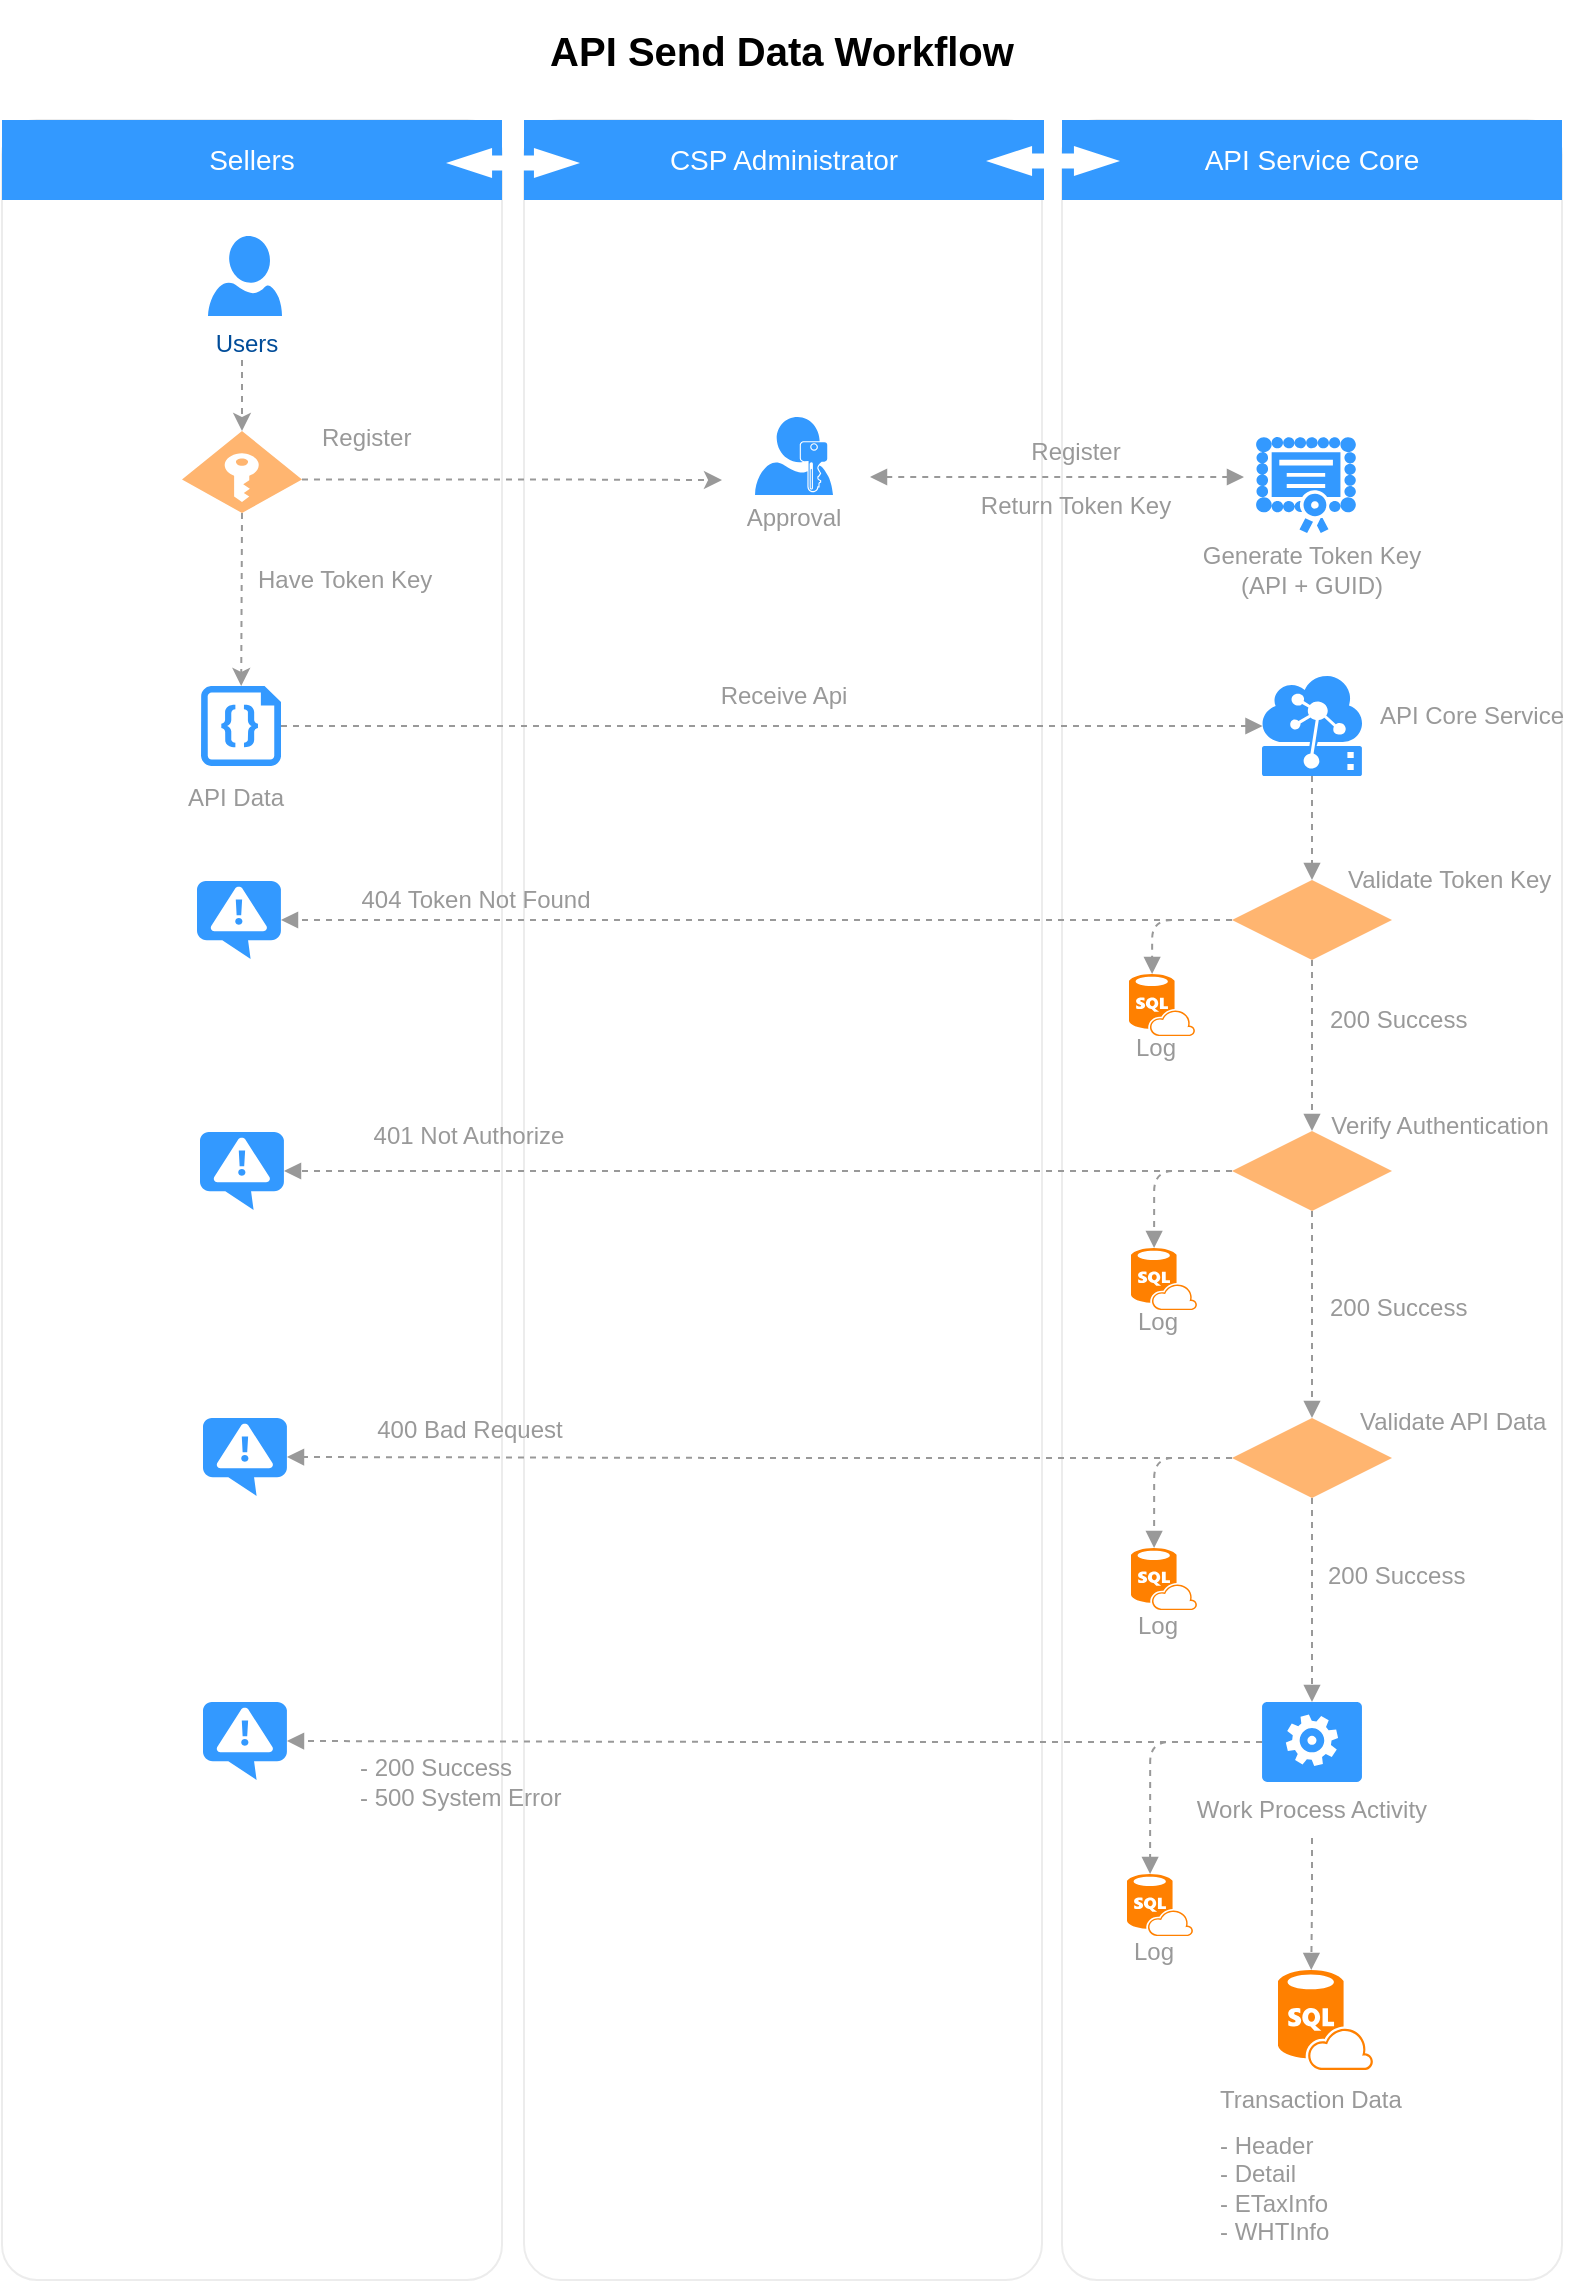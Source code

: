 <mxfile version="10.8.0" type="github"><diagram id="6a731a19-8d31-9384-78a2-239565b7b9f0" name="Page-1"><mxGraphModel dx="1220" dy="679" grid="1" gridSize="10" guides="1" tooltips="1" connect="1" arrows="1" fold="1" page="1" pageScale="1" pageWidth="827" pageHeight="1169" background="none" math="0" shadow="0"><root><mxCell id="0"/><mxCell id="1" parent="0"/><mxCell id="pVFT1OBpVd0IRvM2oaVA-2114" value="" style="rounded=1;whiteSpace=wrap;html=1;strokeColor=#E6E6E6;strokeWidth=1;fillColor=#FFFFFF;fontFamily=Helvetica;fontSize=14;fontColor=#FFB366;opacity=75;verticalAlign=top;fontStyle=1;arcSize=7;" vertex="1" parent="1"><mxGeometry x="560" y="80" width="250" height="1080" as="geometry"/></mxCell><mxCell id="pVFT1OBpVd0IRvM2oaVA-2113" value="" style="rounded=1;whiteSpace=wrap;html=1;strokeColor=#E6E6E6;strokeWidth=1;fillColor=#FFFFFF;fontFamily=Helvetica;fontSize=14;fontColor=#FFB366;opacity=75;verticalAlign=top;fontStyle=1;arcSize=7;" vertex="1" parent="1"><mxGeometry x="291" y="80" width="259" height="1080" as="geometry"/></mxCell><mxCell id="pVFT1OBpVd0IRvM2oaVA-2112" value="" style="rounded=1;whiteSpace=wrap;html=1;strokeColor=#E6E6E6;strokeWidth=1;fillColor=#FFFFFF;fontFamily=Helvetica;fontSize=14;fontColor=#FFB366;opacity=75;verticalAlign=top;fontStyle=1;arcSize=7;" vertex="1" parent="1"><mxGeometry x="30" y="80" width="250" height="1080" as="geometry"/></mxCell><mxCell id="2025" value="Sellers" style="whiteSpace=wrap;html=1;dashed=1;strokeColor=none;strokeWidth=2;fillColor=#3399FF;fontFamily=Helvetica;fontSize=14;fontColor=#FFFFFF;fontStyle=0" parent="1" vertex="1"><mxGeometry x="30" y="80" width="250" height="40" as="geometry"/></mxCell><mxCell id="2026" value="CSP Administrator" style="whiteSpace=wrap;html=1;dashed=1;strokeColor=none;strokeWidth=2;fillColor=#3399FF;fontFamily=Helvetica;fontSize=14;fontColor=#FFFFFF;fontStyle=0" parent="1" vertex="1"><mxGeometry x="291" y="80" width="260" height="40" as="geometry"/></mxCell><mxCell id="2027" value="API Service Core" style="whiteSpace=wrap;html=1;dashed=1;strokeColor=none;strokeWidth=2;fillColor=#3399FF;fontFamily=Helvetica;fontSize=14;fontColor=#FFFFFF;fontStyle=0" parent="1" vertex="1"><mxGeometry x="560" y="80" width="250" height="40" as="geometry"/></mxCell><mxCell id="2032" value="" style="shape=mxgraph.arrows.two_way_arrow_horizontal;html=1;verticalLabelPosition=bottom;verticalAlign=top;strokeWidth=2;strokeColor=none;dashed=1;fillColor=#FFFFFF;fontFamily=Verdana;fontSize=12;fontColor=#00BEF2" parent="1" vertex="1"><mxGeometry x="522" y="93" width="67" height="15" as="geometry"/></mxCell><mxCell id="2041" value="Users" style="verticalLabelPosition=bottom;html=1;verticalAlign=top;strokeColor=none;fillColor=#3399FF;shape=mxgraph.azure.user;dashed=1;fontSize=12;fontColor=#004C99" parent="1" vertex="1"><mxGeometry x="133" y="138" width="37" height="40" as="geometry"/></mxCell><mxCell id="pVFT1OBpVd0IRvM2oaVA-2085" value="API Send Data Workflow" style="text;html=1;strokeColor=none;fillColor=none;align=center;verticalAlign=middle;whiteSpace=wrap;rounded=0;fontStyle=1;fontSize=20;" vertex="1" parent="1"><mxGeometry x="290" y="20" width="260" height="50" as="geometry"/></mxCell><mxCell id="pVFT1OBpVd0IRvM2oaVA-2087" value="" style="shape=mxgraph.arrows.two_way_arrow_horizontal;html=1;verticalLabelPosition=bottom;verticalAlign=top;strokeWidth=2;strokeColor=none;dashed=1;fillColor=#FFFFFF;fontFamily=Verdana;fontSize=12;fontColor=#00BEF2" vertex="1" parent="1"><mxGeometry x="252" y="94" width="67" height="15" as="geometry"/></mxCell><mxCell id="pVFT1OBpVd0IRvM2oaVA-2097" style="edgeStyle=orthogonalEdgeStyle;rounded=0;orthogonalLoop=1;jettySize=auto;html=1;exitX=1;exitY=0.59;exitDx=0;exitDy=0;exitPerimeter=0;fontSize=14;strokeColor=#999999;dashed=1;" edge="1" parent="1" source="pVFT1OBpVd0IRvM2oaVA-2092"><mxGeometry relative="1" as="geometry"><mxPoint x="390" y="260" as="targetPoint"/></mxGeometry></mxCell><mxCell id="pVFT1OBpVd0IRvM2oaVA-2092" value="" style="shadow=0;dashed=0;html=1;strokeColor=none;fillColor=#FFB570;labelPosition=center;verticalLabelPosition=bottom;verticalAlign=top;align=center;shape=mxgraph.azure.access_control;pointerEvents=1;fontSize=14;" vertex="1" parent="1"><mxGeometry x="120" y="235.5" width="60" height="41" as="geometry"/></mxCell><mxCell id="pVFT1OBpVd0IRvM2oaVA-2096" value="" style="group" vertex="1" connectable="0" parent="1"><mxGeometry x="366" y="228.5" width="120" height="60.5" as="geometry"/></mxCell><mxCell id="pVFT1OBpVd0IRvM2oaVA-2094" value="" style="pointerEvents=1;shadow=0;dashed=0;html=1;strokeColor=none;labelPosition=center;verticalLabelPosition=bottom;verticalAlign=top;align=center;shape=mxgraph.mscae.enterprise.user_permissions;fillColor=#3399FF;fontSize=14;" vertex="1" parent="pVFT1OBpVd0IRvM2oaVA-2096"><mxGeometry x="40.5" width="39" height="39" as="geometry"/></mxCell><mxCell id="pVFT1OBpVd0IRvM2oaVA-2095" value="&lt;font color=&quot;#999999&quot; style=&quot;font-size: 12px&quot;&gt;Approval&lt;/font&gt;" style="text;html=1;strokeColor=none;fillColor=none;align=center;verticalAlign=middle;whiteSpace=wrap;rounded=0;fontSize=12;" vertex="1" parent="pVFT1OBpVd0IRvM2oaVA-2096"><mxGeometry y="40.5" width="120" height="20" as="geometry"/></mxCell><mxCell id="pVFT1OBpVd0IRvM2oaVA-2098" style="edgeStyle=orthogonalEdgeStyle;rounded=0;orthogonalLoop=1;jettySize=auto;html=1;entryX=0;entryY=0.45;entryDx=0;entryDy=0;entryPerimeter=0;strokeColor=#999999;fontSize=14;endArrow=block;endFill=1;startArrow=block;startFill=1;dashed=1;" edge="1" parent="1"><mxGeometry relative="1" as="geometry"><mxPoint x="464" y="258.5" as="sourcePoint"/><mxPoint x="651" y="258.5" as="targetPoint"/></mxGeometry></mxCell><mxCell id="pVFT1OBpVd0IRvM2oaVA-2102" value="Return Token Key" style="text;html=1;strokeColor=none;fillColor=none;align=center;verticalAlign=middle;whiteSpace=wrap;rounded=0;fontSize=12;fontColor=#999999;" vertex="1" parent="1"><mxGeometry x="510" y="262.5" width="114" height="20" as="geometry"/></mxCell><mxCell id="pVFT1OBpVd0IRvM2oaVA-2105" value="Register" style="text;html=1;strokeColor=none;fillColor=none;align=center;verticalAlign=middle;whiteSpace=wrap;rounded=0;fontSize=12;fontColor=#999999;" vertex="1" parent="1"><mxGeometry x="510" y="235.5" width="114" height="20" as="geometry"/></mxCell><mxCell id="pVFT1OBpVd0IRvM2oaVA-2107" value="" style="group" vertex="1" connectable="0" parent="1"><mxGeometry x="628" y="238.5" width="114" height="81" as="geometry"/></mxCell><mxCell id="pVFT1OBpVd0IRvM2oaVA-2093" value="" style="pointerEvents=1;shadow=0;dashed=0;html=1;strokeColor=none;labelPosition=center;verticalLabelPosition=bottom;verticalAlign=top;align=center;shape=mxgraph.mscae.intune.inventory_license;fillColor=#3399FF;fontSize=14;" vertex="1" parent="pVFT1OBpVd0IRvM2oaVA-2107"><mxGeometry x="29" width="50" height="48" as="geometry"/></mxCell><mxCell id="pVFT1OBpVd0IRvM2oaVA-2106" value="Generate Token Key&lt;br&gt;(API + GUID)&lt;br&gt;" style="text;html=1;strokeColor=none;fillColor=none;align=center;verticalAlign=middle;whiteSpace=wrap;rounded=0;fontSize=12;fontColor=#999999;" vertex="1" parent="pVFT1OBpVd0IRvM2oaVA-2107"><mxGeometry y="51" width="114" height="30" as="geometry"/></mxCell><mxCell id="pVFT1OBpVd0IRvM2oaVA-2108" value="Register" style="text;html=1;strokeColor=none;fillColor=none;align=left;verticalAlign=middle;whiteSpace=wrap;rounded=0;fontSize=12;fontColor=#999999;" vertex="1" parent="1"><mxGeometry x="187.5" y="228.5" width="114" height="20" as="geometry"/></mxCell><mxCell id="pVFT1OBpVd0IRvM2oaVA-2111" value="" style="endArrow=classic;html=1;strokeColor=#999999;fontSize=12;fontColor=#999999;entryX=0.5;entryY=0;entryDx=0;entryDy=0;entryPerimeter=0;dashed=1;" edge="1" parent="1" target="pVFT1OBpVd0IRvM2oaVA-2092"><mxGeometry width="50" height="50" relative="1" as="geometry"><mxPoint x="150" y="200" as="sourcePoint"/><mxPoint x="120" y="438" as="targetPoint"/></mxGeometry></mxCell><mxCell id="pVFT1OBpVd0IRvM2oaVA-2116" value="" style="endArrow=classic;html=1;strokeColor=#999999;fontSize=12;fontColor=#999999;exitX=0.5;exitY=1;exitDx=0;exitDy=0;exitPerimeter=0;dashed=1;" edge="1" parent="1" source="pVFT1OBpVd0IRvM2oaVA-2092" target="pVFT1OBpVd0IRvM2oaVA-2115"><mxGeometry width="50" height="50" relative="1" as="geometry"><mxPoint x="150" y="570" as="sourcePoint"/><mxPoint x="200" y="520" as="targetPoint"/></mxGeometry></mxCell><mxCell id="pVFT1OBpVd0IRvM2oaVA-2117" value="" style="group" vertex="1" connectable="0" parent="1"><mxGeometry x="116.5" y="343" width="67" height="86" as="geometry"/></mxCell><mxCell id="pVFT1OBpVd0IRvM2oaVA-2109" value="API Data" style="text;html=1;strokeColor=none;fillColor=none;align=left;verticalAlign=middle;whiteSpace=wrap;rounded=0;fontSize=12;fontColor=#999999;rotation=0;" vertex="1" parent="pVFT1OBpVd0IRvM2oaVA-2117"><mxGeometry x="4" y="66" width="67" height="20" as="geometry"/></mxCell><mxCell id="pVFT1OBpVd0IRvM2oaVA-2115" value="" style="verticalLabelPosition=bottom;html=1;verticalAlign=top;align=center;strokeColor=none;fillColor=#3399FF;shape=mxgraph.azure.code_file;pointerEvents=1;fontSize=12;fontColor=#999999;" vertex="1" parent="pVFT1OBpVd0IRvM2oaVA-2117"><mxGeometry x="13" y="20" width="40" height="40" as="geometry"/></mxCell><mxCell id="pVFT1OBpVd0IRvM2oaVA-2123" style="edgeStyle=orthogonalEdgeStyle;rounded=0;orthogonalLoop=1;jettySize=auto;html=1;exitX=0.5;exitY=1;exitDx=0;exitDy=0;exitPerimeter=0;entryX=0.5;entryY=0;entryDx=0;entryDy=0;startArrow=none;startFill=0;endArrow=block;endFill=1;strokeColor=#999999;fontSize=12;fontColor=#999999;dashed=1;" edge="1" parent="1" source="pVFT1OBpVd0IRvM2oaVA-2118" target="pVFT1OBpVd0IRvM2oaVA-2180"><mxGeometry relative="1" as="geometry"/></mxCell><mxCell id="pVFT1OBpVd0IRvM2oaVA-2118" value="" style="shadow=0;dashed=0;html=1;strokeColor=none;labelPosition=center;verticalLabelPosition=bottom;verticalAlign=top;align=center;shape=mxgraph.mscae.cloud.iot_edge;fillColor=#3399FF;pointerEvents=1;fontSize=12;fontColor=#999999;" vertex="1" parent="1"><mxGeometry x="660" y="358" width="50" height="50" as="geometry"/></mxCell><mxCell id="pVFT1OBpVd0IRvM2oaVA-2120" style="edgeStyle=orthogonalEdgeStyle;rounded=1;orthogonalLoop=1;jettySize=auto;html=1;exitX=1;exitY=0.5;exitDx=0;exitDy=0;exitPerimeter=0;entryX=0.005;entryY=0.5;entryDx=0;entryDy=0;entryPerimeter=0;startArrow=none;startFill=0;endArrow=block;endFill=1;strokeColor=#999999;fontSize=12;fontColor=#999999;dashed=1;" edge="1" parent="1" source="pVFT1OBpVd0IRvM2oaVA-2115" target="pVFT1OBpVd0IRvM2oaVA-2118"><mxGeometry relative="1" as="geometry"/></mxCell><mxCell id="pVFT1OBpVd0IRvM2oaVA-2121" value="Receive Api" style="text;html=1;strokeColor=none;fillColor=none;align=center;verticalAlign=middle;whiteSpace=wrap;rounded=0;fontSize=12;fontColor=#999999;" vertex="1" parent="1"><mxGeometry x="363.5" y="358" width="114" height="20" as="geometry"/></mxCell><mxCell id="pVFT1OBpVd0IRvM2oaVA-2127" style="edgeStyle=orthogonalEdgeStyle;rounded=1;orthogonalLoop=1;jettySize=auto;html=1;exitX=0;exitY=0.5;exitDx=0;exitDy=0;entryX=1;entryY=0.5;entryDx=0;entryDy=0;entryPerimeter=0;startArrow=none;startFill=0;endArrow=block;endFill=1;strokeColor=#999999;fontSize=12;fontColor=#999999;dashed=1;" edge="1" parent="1" source="pVFT1OBpVd0IRvM2oaVA-2122" target="pVFT1OBpVd0IRvM2oaVA-2141"><mxGeometry relative="1" as="geometry"><mxPoint x="161" y="594" as="targetPoint"/></mxGeometry></mxCell><mxCell id="pVFT1OBpVd0IRvM2oaVA-2129" style="edgeStyle=orthogonalEdgeStyle;rounded=0;orthogonalLoop=1;jettySize=auto;html=1;exitX=0.5;exitY=1;exitDx=0;exitDy=0;entryX=0.5;entryY=0;entryDx=0;entryDy=0;startArrow=none;startFill=0;endArrow=block;endFill=1;strokeColor=#999999;fontSize=12;fontColor=#999999;dashed=1;" edge="1" parent="1" source="pVFT1OBpVd0IRvM2oaVA-2122" target="pVFT1OBpVd0IRvM2oaVA-2133"><mxGeometry relative="1" as="geometry"/></mxCell><mxCell id="pVFT1OBpVd0IRvM2oaVA-2171" style="edgeStyle=orthogonalEdgeStyle;rounded=1;orthogonalLoop=1;jettySize=auto;html=1;exitX=0;exitY=0.5;exitDx=0;exitDy=0;entryX=0.35;entryY=0;entryDx=0;entryDy=0;entryPerimeter=0;dashed=1;startArrow=none;startFill=0;endArrow=block;endFill=1;strokeColor=#999999;fontSize=12;fontColor=#999999;" edge="1" parent="1" source="pVFT1OBpVd0IRvM2oaVA-2122" target="pVFT1OBpVd0IRvM2oaVA-2157"><mxGeometry relative="1" as="geometry"/></mxCell><mxCell id="pVFT1OBpVd0IRvM2oaVA-2122" value="" style="rhombus;whiteSpace=wrap;html=1;strokeColor=none;strokeWidth=1;fillColor=#FFB570;fontSize=12;fontColor=#999999;align=left;" vertex="1" parent="1"><mxGeometry x="645" y="585.5" width="80" height="40" as="geometry"/></mxCell><mxCell id="pVFT1OBpVd0IRvM2oaVA-2124" value="401 Not Authorize" style="text;html=1;strokeColor=none;fillColor=none;align=center;verticalAlign=middle;whiteSpace=wrap;rounded=0;fontSize=12;fontColor=#999999;" vertex="1" parent="1"><mxGeometry x="206" y="578" width="115" height="20" as="geometry"/></mxCell><mxCell id="pVFT1OBpVd0IRvM2oaVA-2125" value="200 Success" style="text;html=1;strokeColor=none;fillColor=none;align=left;verticalAlign=middle;whiteSpace=wrap;rounded=0;fontSize=12;fontColor=#999999;" vertex="1" parent="1"><mxGeometry x="692" y="663.5" width="89" height="20" as="geometry"/></mxCell><mxCell id="pVFT1OBpVd0IRvM2oaVA-2130" value="Verify Authentication" style="text;html=1;strokeColor=none;fillColor=none;align=center;verticalAlign=middle;whiteSpace=wrap;rounded=0;fontSize=12;fontColor=#999999;" vertex="1" parent="1"><mxGeometry x="692" y="568" width="114" height="29" as="geometry"/></mxCell><mxCell id="pVFT1OBpVd0IRvM2oaVA-2131" value="Validate API Data" style="text;html=1;strokeColor=none;fillColor=none;align=left;verticalAlign=middle;whiteSpace=wrap;rounded=0;fontSize=12;fontColor=#999999;" vertex="1" parent="1"><mxGeometry x="707" y="716.5" width="103" height="29" as="geometry"/></mxCell><mxCell id="pVFT1OBpVd0IRvM2oaVA-2137" style="edgeStyle=orthogonalEdgeStyle;rounded=1;orthogonalLoop=1;jettySize=auto;html=1;exitX=0;exitY=0.5;exitDx=0;exitDy=0;entryX=1;entryY=0.5;entryDx=0;entryDy=0;entryPerimeter=0;startArrow=none;startFill=0;endArrow=block;endFill=1;strokeColor=#999999;fontSize=12;fontColor=#999999;dashed=1;" edge="1" parent="1" source="pVFT1OBpVd0IRvM2oaVA-2133" target="pVFT1OBpVd0IRvM2oaVA-2143"><mxGeometry relative="1" as="geometry"><mxPoint x="165" y="684" as="targetPoint"/></mxGeometry></mxCell><mxCell id="pVFT1OBpVd0IRvM2oaVA-2140" style="edgeStyle=orthogonalEdgeStyle;rounded=0;orthogonalLoop=1;jettySize=auto;html=1;exitX=0.5;exitY=1;exitDx=0;exitDy=0;entryX=0.5;entryY=0;entryDx=0;entryDy=0;entryPerimeter=0;startArrow=none;startFill=0;endArrow=block;endFill=1;strokeColor=#999999;fontSize=12;fontColor=#999999;dashed=1;" edge="1" parent="1" source="pVFT1OBpVd0IRvM2oaVA-2133" target="pVFT1OBpVd0IRvM2oaVA-2128"><mxGeometry relative="1" as="geometry"/></mxCell><mxCell id="pVFT1OBpVd0IRvM2oaVA-2170" style="edgeStyle=orthogonalEdgeStyle;rounded=1;orthogonalLoop=1;jettySize=auto;html=1;exitX=0;exitY=0.5;exitDx=0;exitDy=0;entryX=0.35;entryY=0;entryDx=0;entryDy=0;entryPerimeter=0;dashed=1;startArrow=none;startFill=0;endArrow=block;endFill=1;strokeColor=#999999;fontSize=12;fontColor=#999999;" edge="1" parent="1" source="pVFT1OBpVd0IRvM2oaVA-2133" target="pVFT1OBpVd0IRvM2oaVA-2165"><mxGeometry relative="1" as="geometry"/></mxCell><mxCell id="pVFT1OBpVd0IRvM2oaVA-2133" value="" style="rhombus;whiteSpace=wrap;html=1;strokeColor=none;strokeWidth=1;fillColor=#FFB570;fontSize=12;fontColor=#999999;align=left;" vertex="1" parent="1"><mxGeometry x="645" y="729" width="80" height="40" as="geometry"/></mxCell><mxCell id="pVFT1OBpVd0IRvM2oaVA-2138" value="400 Bad Request" style="text;html=1;strokeColor=none;fillColor=none;align=center;verticalAlign=middle;whiteSpace=wrap;rounded=0;fontSize=12;fontColor=#999999;" vertex="1" parent="1"><mxGeometry x="207" y="725" width="114" height="20" as="geometry"/></mxCell><mxCell id="pVFT1OBpVd0IRvM2oaVA-2139" value="200 Success" style="text;html=1;strokeColor=none;fillColor=none;align=left;verticalAlign=middle;whiteSpace=wrap;rounded=0;fontSize=12;fontColor=#999999;" vertex="1" parent="1"><mxGeometry x="691" y="798" width="89" height="20" as="geometry"/></mxCell><mxCell id="pVFT1OBpVd0IRvM2oaVA-2141" value="" style="verticalLabelPosition=bottom;html=1;verticalAlign=top;align=center;strokeColor=none;fillColor=#3399FF;shape=mxgraph.azure.notification_topic;fontSize=12;fontColor=#999999;" vertex="1" parent="1"><mxGeometry x="129" y="586" width="42" height="39" as="geometry"/></mxCell><mxCell id="pVFT1OBpVd0IRvM2oaVA-2143" value="" style="verticalLabelPosition=bottom;html=1;verticalAlign=top;align=center;strokeColor=none;fillColor=#3399FF;shape=mxgraph.azure.notification_topic;fontSize=12;fontColor=#999999;" vertex="1" parent="1"><mxGeometry x="130.5" y="729" width="42" height="39" as="geometry"/></mxCell><mxCell id="pVFT1OBpVd0IRvM2oaVA-2151" value="" style="group" vertex="1" connectable="0" parent="1"><mxGeometry x="570" y="869" width="230" height="70" as="geometry"/></mxCell><mxCell id="pVFT1OBpVd0IRvM2oaVA-2128" value="" style="verticalLabelPosition=bottom;html=1;verticalAlign=top;align=center;strokeColor=none;fillColor=#3399FF;shape=mxgraph.azure.worker_role;fontSize=12;fontColor=#999999;" vertex="1" parent="pVFT1OBpVd0IRvM2oaVA-2151"><mxGeometry x="90" y="2" width="50" height="40" as="geometry"/></mxCell><mxCell id="pVFT1OBpVd0IRvM2oaVA-2132" value="Work Process Activity" style="text;html=1;strokeColor=none;fillColor=none;align=center;verticalAlign=middle;whiteSpace=wrap;rounded=0;fontSize=12;fontColor=#999999;" vertex="1" parent="pVFT1OBpVd0IRvM2oaVA-2151"><mxGeometry y="41" width="230" height="29" as="geometry"/></mxCell><mxCell id="pVFT1OBpVd0IRvM2oaVA-2153" value="" style="group" vertex="1" connectable="0" parent="1"><mxGeometry x="637" y="1005" width="108" height="139" as="geometry"/></mxCell><mxCell id="pVFT1OBpVd0IRvM2oaVA-2150" value="" style="group" vertex="1" connectable="0" parent="pVFT1OBpVd0IRvM2oaVA-2153"><mxGeometry width="108" height="79" as="geometry"/></mxCell><mxCell id="pVFT1OBpVd0IRvM2oaVA-2148" value="Transaction Data" style="text;html=1;strokeColor=none;fillColor=none;align=left;verticalAlign=middle;whiteSpace=wrap;rounded=0;fontSize=12;fontColor=#999999;" vertex="1" parent="pVFT1OBpVd0IRvM2oaVA-2150"><mxGeometry y="50" width="108" height="29" as="geometry"/></mxCell><mxCell id="pVFT1OBpVd0IRvM2oaVA-2149" value="" style="verticalLabelPosition=bottom;html=1;verticalAlign=top;align=center;strokeColor=none;fillColor=#FF8000;shape=mxgraph.azure.sql_database_sql_azure;fontSize=12;fontColor=#999999;" vertex="1" parent="pVFT1OBpVd0IRvM2oaVA-2150"><mxGeometry x="31" width="47.5" height="50" as="geometry"/></mxCell><mxCell id="pVFT1OBpVd0IRvM2oaVA-2152" value="- Header&lt;br&gt;- Detail&lt;br&gt;- ETaxInfo&lt;br&gt;- WHTInfo&lt;br&gt;" style="text;html=1;strokeColor=none;fillColor=none;align=left;verticalAlign=middle;whiteSpace=wrap;rounded=0;fontSize=12;fontColor=#999999;" vertex="1" parent="pVFT1OBpVd0IRvM2oaVA-2153"><mxGeometry y="79" width="103" height="60" as="geometry"/></mxCell><mxCell id="pVFT1OBpVd0IRvM2oaVA-2161" value="" style="group" vertex="1" connectable="0" parent="1"><mxGeometry x="586" y="617" width="40" height="53.5" as="geometry"/></mxCell><mxCell id="pVFT1OBpVd0IRvM2oaVA-2156" value="Log" style="text;html=1;strokeColor=none;fillColor=none;align=center;verticalAlign=middle;whiteSpace=wrap;rounded=0;fontSize=12;fontColor=#999999;" vertex="1" parent="pVFT1OBpVd0IRvM2oaVA-2161"><mxGeometry x="1.5" y="49.5" width="40" height="29" as="geometry"/></mxCell><mxCell id="pVFT1OBpVd0IRvM2oaVA-2157" value="" style="verticalLabelPosition=bottom;html=1;verticalAlign=top;align=center;strokeColor=none;fillColor=#FF8000;shape=mxgraph.azure.sql_database_sql_azure;fontSize=12;fontColor=#999999;" vertex="1" parent="pVFT1OBpVd0IRvM2oaVA-2161"><mxGeometry x="8.5" y="27" width="33" height="31" as="geometry"/></mxCell><mxCell id="pVFT1OBpVd0IRvM2oaVA-2163" value="" style="group" vertex="1" connectable="0" parent="1"><mxGeometry x="587.5" y="794" width="40" height="53.5" as="geometry"/></mxCell><mxCell id="pVFT1OBpVd0IRvM2oaVA-2164" value="Log" style="text;html=1;strokeColor=none;fillColor=none;align=center;verticalAlign=middle;whiteSpace=wrap;rounded=0;fontSize=12;fontColor=#999999;" vertex="1" parent="pVFT1OBpVd0IRvM2oaVA-2163"><mxGeometry y="24.5" width="40" height="29" as="geometry"/></mxCell><mxCell id="pVFT1OBpVd0IRvM2oaVA-2165" value="" style="verticalLabelPosition=bottom;html=1;verticalAlign=top;align=center;strokeColor=none;fillColor=#FF8000;shape=mxgraph.azure.sql_database_sql_azure;fontSize=12;fontColor=#999999;" vertex="1" parent="pVFT1OBpVd0IRvM2oaVA-2163"><mxGeometry x="7" width="33" height="31" as="geometry"/></mxCell><mxCell id="pVFT1OBpVd0IRvM2oaVA-2166" style="edgeStyle=orthogonalEdgeStyle;rounded=1;orthogonalLoop=1;jettySize=auto;html=1;exitX=0.5;exitY=1;exitDx=0;exitDy=0;entryX=0.35;entryY=0;entryDx=0;entryDy=0;entryPerimeter=0;dashed=1;startArrow=none;startFill=0;endArrow=block;endFill=1;strokeColor=#999999;fontSize=12;fontColor=#999999;" edge="1" parent="1" source="pVFT1OBpVd0IRvM2oaVA-2132" target="pVFT1OBpVd0IRvM2oaVA-2149"><mxGeometry relative="1" as="geometry"/></mxCell><mxCell id="pVFT1OBpVd0IRvM2oaVA-2172" value="" style="verticalLabelPosition=bottom;html=1;verticalAlign=top;align=center;strokeColor=none;fillColor=#3399FF;shape=mxgraph.azure.notification_topic;fontSize=12;fontColor=#999999;" vertex="1" parent="1"><mxGeometry x="130.5" y="871" width="42" height="39" as="geometry"/></mxCell><mxCell id="pVFT1OBpVd0IRvM2oaVA-2173" style="edgeStyle=orthogonalEdgeStyle;rounded=1;orthogonalLoop=1;jettySize=auto;html=1;exitX=0;exitY=0.5;exitDx=0;exitDy=0;exitPerimeter=0;entryX=1;entryY=0.5;entryDx=0;entryDy=0;entryPerimeter=0;dashed=1;startArrow=none;startFill=0;endArrow=block;endFill=1;strokeColor=#999999;fontSize=12;fontColor=#999999;" edge="1" parent="1" source="pVFT1OBpVd0IRvM2oaVA-2128" target="pVFT1OBpVd0IRvM2oaVA-2172"><mxGeometry relative="1" as="geometry"/></mxCell><mxCell id="pVFT1OBpVd0IRvM2oaVA-2174" value="" style="group" vertex="1" connectable="0" parent="1"><mxGeometry x="597.5" y="788" width="40" height="53.5" as="geometry"/></mxCell><mxCell id="pVFT1OBpVd0IRvM2oaVA-2175" value="Log" style="text;html=1;strokeColor=none;fillColor=none;align=center;verticalAlign=middle;whiteSpace=wrap;rounded=0;fontSize=12;fontColor=#999999;" vertex="1" parent="pVFT1OBpVd0IRvM2oaVA-2174"><mxGeometry x="-12" y="193.5" width="40" height="29" as="geometry"/></mxCell><mxCell id="pVFT1OBpVd0IRvM2oaVA-2176" value="" style="verticalLabelPosition=bottom;html=1;verticalAlign=top;align=center;strokeColor=none;fillColor=#FF8000;shape=mxgraph.azure.sql_database_sql_azure;fontSize=12;fontColor=#999999;" vertex="1" parent="pVFT1OBpVd0IRvM2oaVA-2174"><mxGeometry x="-5" y="169" width="33" height="31" as="geometry"/></mxCell><mxCell id="pVFT1OBpVd0IRvM2oaVA-2177" style="edgeStyle=orthogonalEdgeStyle;rounded=1;orthogonalLoop=1;jettySize=auto;html=1;exitX=0;exitY=0.5;exitDx=0;exitDy=0;exitPerimeter=0;entryX=0.35;entryY=0;entryDx=0;entryDy=0;entryPerimeter=0;dashed=1;startArrow=none;startFill=0;endArrow=block;endFill=1;strokeColor=#999999;fontSize=12;fontColor=#999999;" edge="1" parent="1" source="pVFT1OBpVd0IRvM2oaVA-2128" target="pVFT1OBpVd0IRvM2oaVA-2176"><mxGeometry relative="1" as="geometry"/></mxCell><mxCell id="pVFT1OBpVd0IRvM2oaVA-2178" value="- 200 Success&lt;br&gt;- 500 System Error&lt;br&gt;" style="text;html=1;strokeColor=none;fillColor=none;align=left;verticalAlign=middle;whiteSpace=wrap;rounded=0;fontSize=12;fontColor=#999999;" vertex="1" parent="1"><mxGeometry x="207" y="892" width="126" height="38" as="geometry"/></mxCell><mxCell id="pVFT1OBpVd0IRvM2oaVA-2179" value="API Core Service" style="text;html=1;strokeColor=none;fillColor=none;align=center;verticalAlign=middle;whiteSpace=wrap;rounded=0;fontSize=12;fontColor=#999999;" vertex="1" parent="1"><mxGeometry x="710" y="363" width="110" height="29" as="geometry"/></mxCell><mxCell id="pVFT1OBpVd0IRvM2oaVA-2181" style="edgeStyle=orthogonalEdgeStyle;rounded=1;orthogonalLoop=1;jettySize=auto;html=1;exitX=0.5;exitY=1;exitDx=0;exitDy=0;entryX=0.5;entryY=0;entryDx=0;entryDy=0;dashed=1;startArrow=none;startFill=0;endArrow=block;endFill=1;strokeColor=#999999;fontSize=12;fontColor=#999999;" edge="1" parent="1" source="pVFT1OBpVd0IRvM2oaVA-2180" target="pVFT1OBpVd0IRvM2oaVA-2122"><mxGeometry relative="1" as="geometry"/></mxCell><mxCell id="pVFT1OBpVd0IRvM2oaVA-2185" style="edgeStyle=orthogonalEdgeStyle;rounded=1;orthogonalLoop=1;jettySize=auto;html=1;exitX=0;exitY=0.5;exitDx=0;exitDy=0;dashed=1;startArrow=none;startFill=0;endArrow=block;endFill=1;strokeColor=#999999;fontSize=12;fontColor=#999999;" edge="1" parent="1" source="pVFT1OBpVd0IRvM2oaVA-2180" target="pVFT1OBpVd0IRvM2oaVA-2184"><mxGeometry relative="1" as="geometry"/></mxCell><mxCell id="pVFT1OBpVd0IRvM2oaVA-2190" style="edgeStyle=orthogonalEdgeStyle;rounded=1;orthogonalLoop=1;jettySize=auto;html=1;exitX=0;exitY=0.5;exitDx=0;exitDy=0;entryX=0.35;entryY=0;entryDx=0;entryDy=0;entryPerimeter=0;dashed=1;startArrow=none;startFill=0;endArrow=block;endFill=1;strokeColor=#999999;fontSize=12;fontColor=#999999;" edge="1" parent="1" source="pVFT1OBpVd0IRvM2oaVA-2180" target="pVFT1OBpVd0IRvM2oaVA-2189"><mxGeometry relative="1" as="geometry"/></mxCell><mxCell id="pVFT1OBpVd0IRvM2oaVA-2180" value="" style="rhombus;whiteSpace=wrap;html=1;strokeColor=none;strokeWidth=1;fillColor=#FFB570;fontSize=12;fontColor=#999999;align=left;" vertex="1" parent="1"><mxGeometry x="645" y="460" width="80" height="40" as="geometry"/></mxCell><mxCell id="pVFT1OBpVd0IRvM2oaVA-2182" value="200 Success" style="text;html=1;strokeColor=none;fillColor=none;align=left;verticalAlign=middle;whiteSpace=wrap;rounded=0;fontSize=12;fontColor=#999999;" vertex="1" parent="1"><mxGeometry x="692" y="519.5" width="89" height="20" as="geometry"/></mxCell><mxCell id="pVFT1OBpVd0IRvM2oaVA-2183" value="Validate Token Key" style="text;html=1;strokeColor=none;fillColor=none;align=left;verticalAlign=middle;whiteSpace=wrap;rounded=0;fontSize=12;fontColor=#999999;" vertex="1" parent="1"><mxGeometry x="701" y="450" width="110" height="20" as="geometry"/></mxCell><mxCell id="pVFT1OBpVd0IRvM2oaVA-2184" value="" style="verticalLabelPosition=bottom;html=1;verticalAlign=top;align=center;strokeColor=none;fillColor=#3399FF;shape=mxgraph.azure.notification_topic;fontSize=12;fontColor=#999999;" vertex="1" parent="1"><mxGeometry x="127.5" y="460.5" width="42" height="39" as="geometry"/></mxCell><mxCell id="pVFT1OBpVd0IRvM2oaVA-2186" value="404 Token Not Found" style="text;html=1;strokeColor=none;fillColor=none;align=center;verticalAlign=middle;whiteSpace=wrap;rounded=0;fontSize=12;fontColor=#999999;" vertex="1" parent="1"><mxGeometry x="204" y="460" width="126" height="20" as="geometry"/></mxCell><mxCell id="pVFT1OBpVd0IRvM2oaVA-2187" value="" style="group" vertex="1" connectable="0" parent="1"><mxGeometry x="585" y="480" width="40" height="53.5" as="geometry"/></mxCell><mxCell id="pVFT1OBpVd0IRvM2oaVA-2188" value="Log" style="text;html=1;strokeColor=none;fillColor=none;align=center;verticalAlign=middle;whiteSpace=wrap;rounded=0;fontSize=12;fontColor=#999999;" vertex="1" parent="pVFT1OBpVd0IRvM2oaVA-2187"><mxGeometry x="1.5" y="49.5" width="40" height="29" as="geometry"/></mxCell><mxCell id="pVFT1OBpVd0IRvM2oaVA-2189" value="" style="verticalLabelPosition=bottom;html=1;verticalAlign=top;align=center;strokeColor=none;fillColor=#FF8000;shape=mxgraph.azure.sql_database_sql_azure;fontSize=12;fontColor=#999999;" vertex="1" parent="pVFT1OBpVd0IRvM2oaVA-2187"><mxGeometry x="8.5" y="27" width="33" height="31" as="geometry"/></mxCell><mxCell id="pVFT1OBpVd0IRvM2oaVA-2191" value="Have Token Key" style="text;html=1;strokeColor=none;fillColor=none;align=left;verticalAlign=middle;whiteSpace=wrap;rounded=0;fontSize=12;fontColor=#999999;" vertex="1" parent="1"><mxGeometry x="156" y="300" width="114" height="20" as="geometry"/></mxCell></root></mxGraphModel></diagram></mxfile>